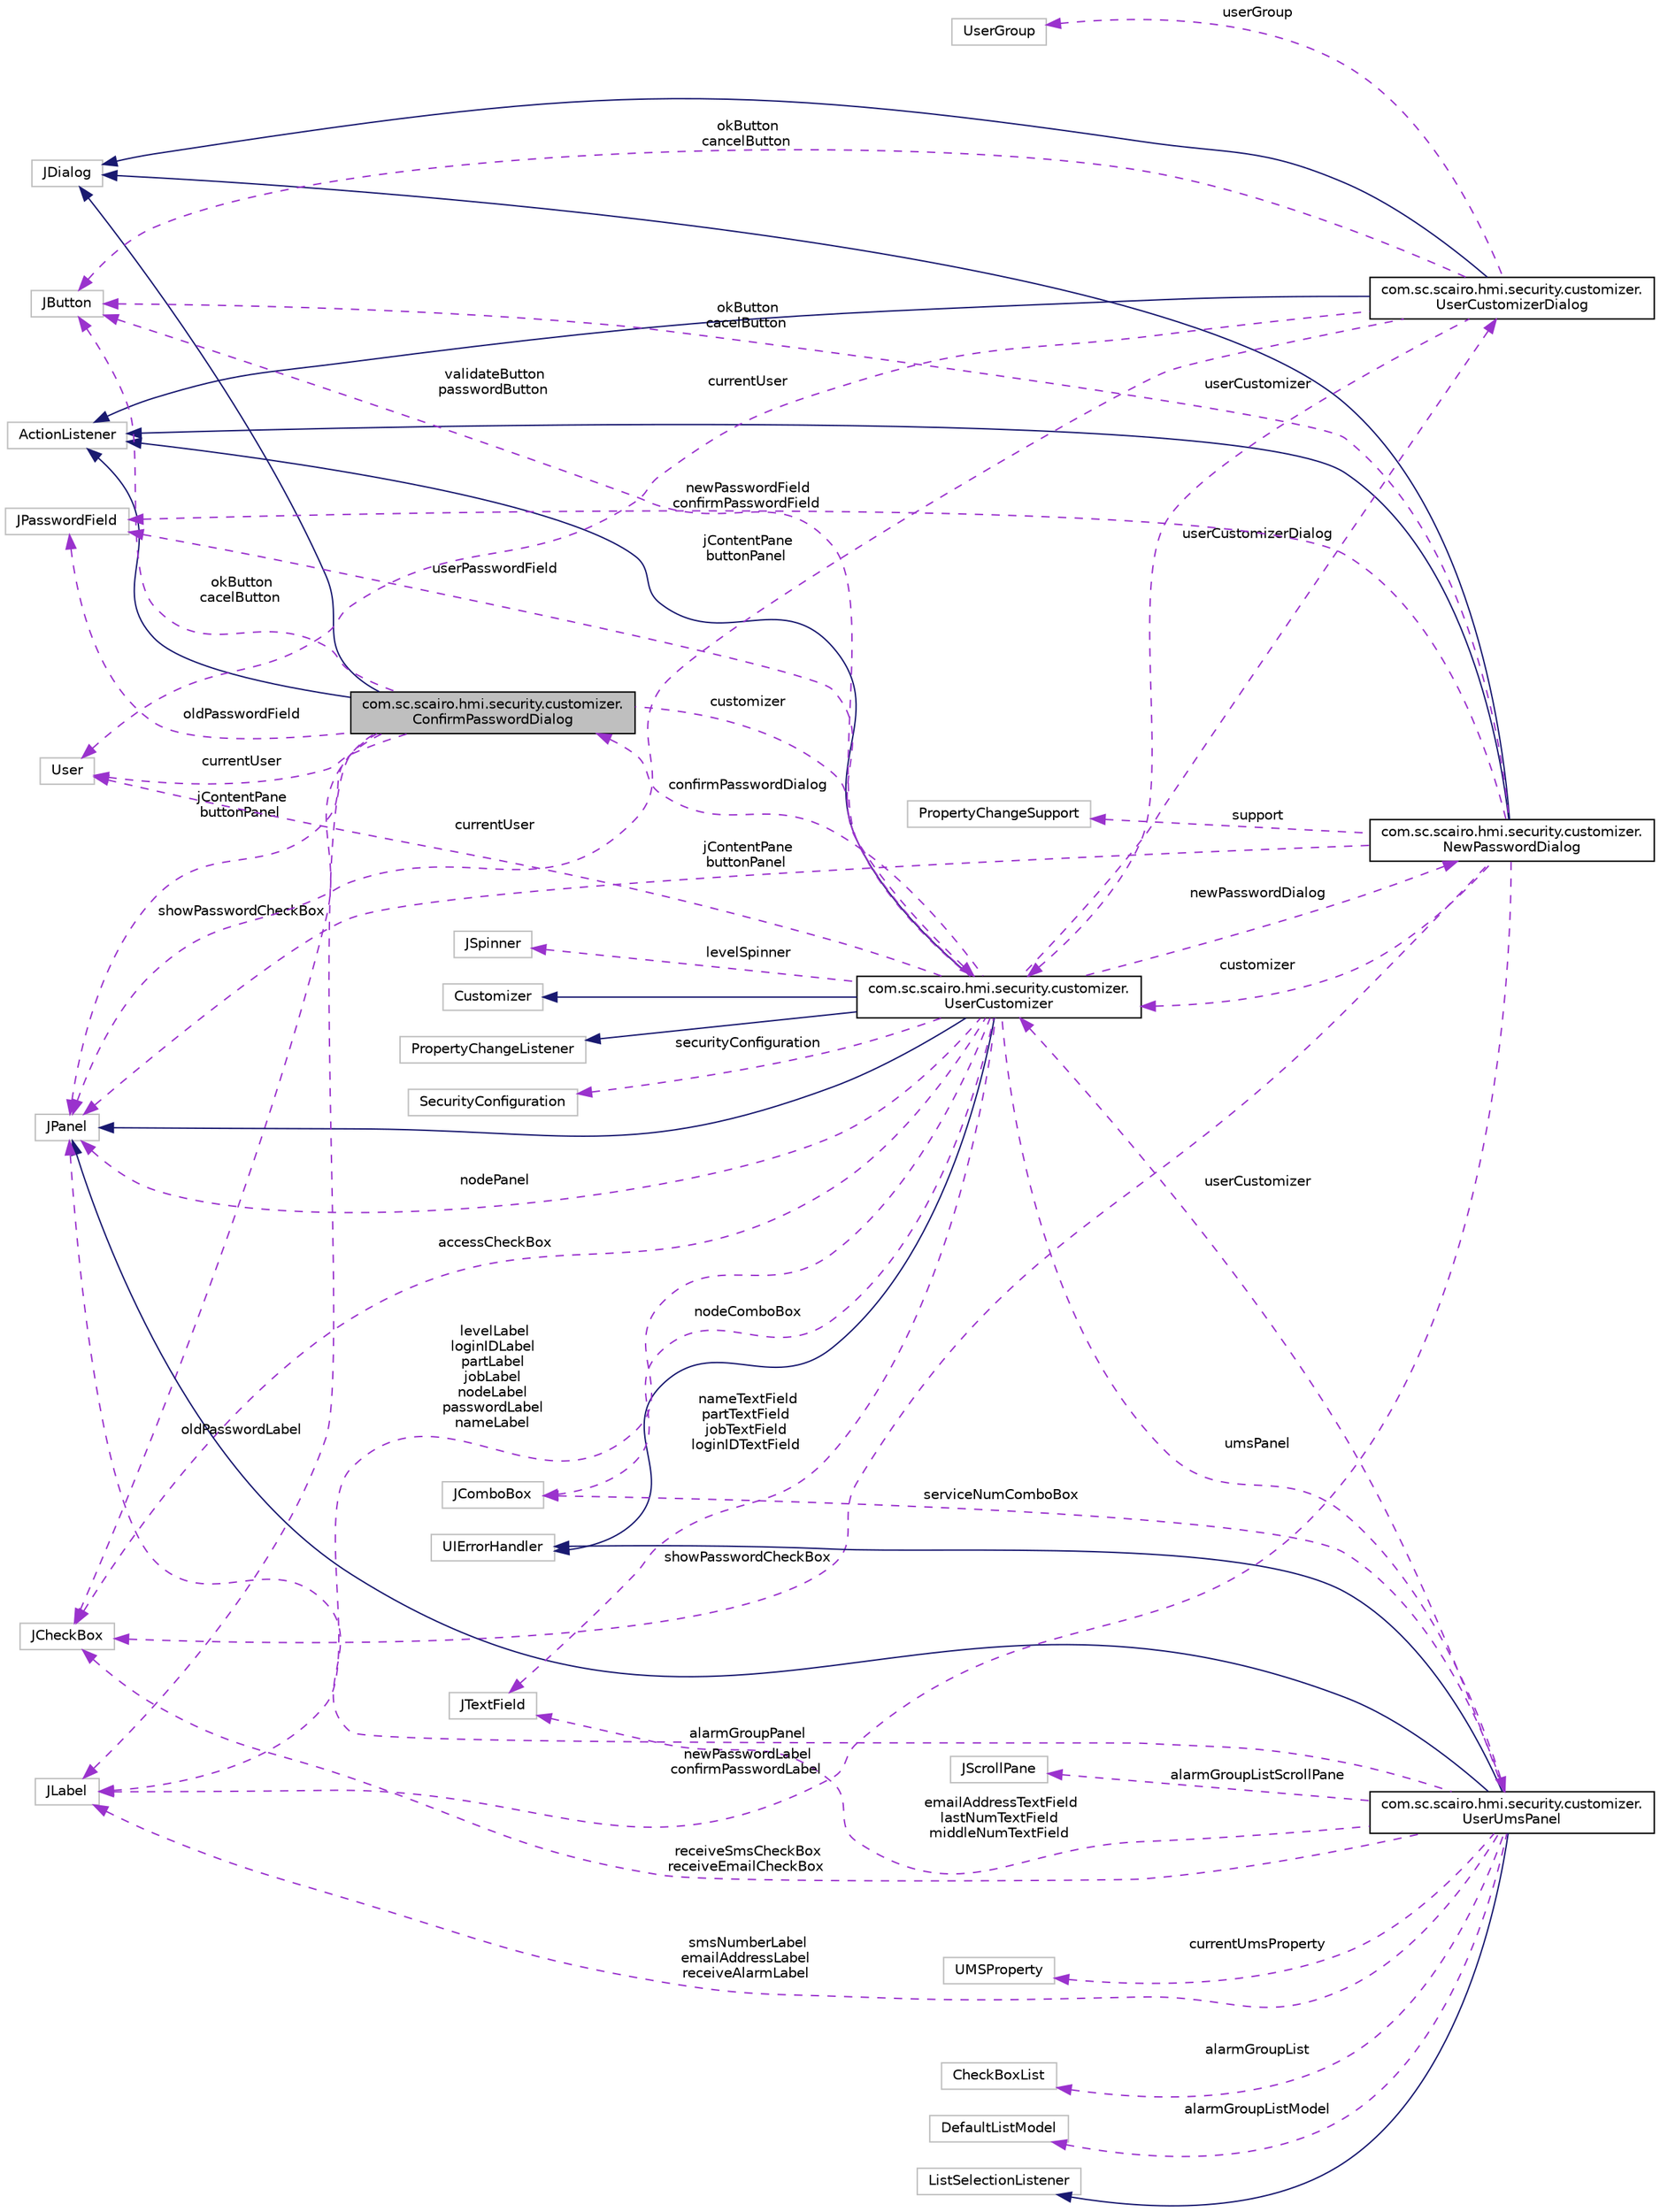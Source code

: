 digraph "com.sc.scairo.hmi.security.customizer.ConfirmPasswordDialog"
{
 // LATEX_PDF_SIZE
  edge [fontname="Helvetica",fontsize="10",labelfontname="Helvetica",labelfontsize="10"];
  node [fontname="Helvetica",fontsize="10",shape=record];
  rankdir="LR";
  Node1 [label="com.sc.scairo.hmi.security.customizer.\lConfirmPasswordDialog",height=0.2,width=0.4,color="black", fillcolor="grey75", style="filled", fontcolor="black",tooltip=" "];
  Node2 -> Node1 [dir="back",color="midnightblue",fontsize="10",style="solid",fontname="Helvetica"];
  Node2 [label="JDialog",height=0.2,width=0.4,color="grey75", fillcolor="white", style="filled",tooltip=" "];
  Node3 -> Node1 [dir="back",color="midnightblue",fontsize="10",style="solid",fontname="Helvetica"];
  Node3 [label="ActionListener",height=0.2,width=0.4,color="grey75", fillcolor="white", style="filled",tooltip=" "];
  Node4 -> Node1 [dir="back",color="darkorchid3",fontsize="10",style="dashed",label=" okButton\ncacelButton" ,fontname="Helvetica"];
  Node4 [label="JButton",height=0.2,width=0.4,color="grey75", fillcolor="white", style="filled",tooltip=" "];
  Node5 -> Node1 [dir="back",color="darkorchid3",fontsize="10",style="dashed",label=" showPasswordCheckBox" ,fontname="Helvetica"];
  Node5 [label="JCheckBox",height=0.2,width=0.4,color="grey75", fillcolor="white", style="filled",tooltip=" "];
  Node6 -> Node1 [dir="back",color="darkorchid3",fontsize="10",style="dashed",label=" customizer" ,fontname="Helvetica"];
  Node6 [label="com.sc.scairo.hmi.security.customizer.\lUserCustomizer",height=0.2,width=0.4,color="black", fillcolor="white", style="filled",URL="$classcom_1_1sc_1_1scairo_1_1hmi_1_1security_1_1customizer_1_1_user_customizer.html",tooltip=" "];
  Node7 -> Node6 [dir="back",color="midnightblue",fontsize="10",style="solid",fontname="Helvetica"];
  Node7 [label="JPanel",height=0.2,width=0.4,color="grey75", fillcolor="white", style="filled",tooltip=" "];
  Node8 -> Node6 [dir="back",color="midnightblue",fontsize="10",style="solid",fontname="Helvetica"];
  Node8 [label="Customizer",height=0.2,width=0.4,color="grey75", fillcolor="white", style="filled",tooltip=" "];
  Node3 -> Node6 [dir="back",color="midnightblue",fontsize="10",style="solid",fontname="Helvetica"];
  Node9 -> Node6 [dir="back",color="midnightblue",fontsize="10",style="solid",fontname="Helvetica"];
  Node9 [label="UIErrorHandler",height=0.2,width=0.4,color="grey75", fillcolor="white", style="filled",tooltip=" "];
  Node10 -> Node6 [dir="back",color="midnightblue",fontsize="10",style="solid",fontname="Helvetica"];
  Node10 [label="PropertyChangeListener",height=0.2,width=0.4,color="grey75", fillcolor="white", style="filled",tooltip=" "];
  Node11 -> Node6 [dir="back",color="darkorchid3",fontsize="10",style="dashed",label=" userCustomizerDialog" ,fontname="Helvetica"];
  Node11 [label="com.sc.scairo.hmi.security.customizer.\lUserCustomizerDialog",height=0.2,width=0.4,color="black", fillcolor="white", style="filled",URL="$classcom_1_1sc_1_1scairo_1_1hmi_1_1security_1_1customizer_1_1_user_customizer_dialog.html",tooltip=" "];
  Node2 -> Node11 [dir="back",color="midnightblue",fontsize="10",style="solid",fontname="Helvetica"];
  Node3 -> Node11 [dir="back",color="midnightblue",fontsize="10",style="solid",fontname="Helvetica"];
  Node4 -> Node11 [dir="back",color="darkorchid3",fontsize="10",style="dashed",label=" okButton\ncancelButton" ,fontname="Helvetica"];
  Node12 -> Node11 [dir="back",color="darkorchid3",fontsize="10",style="dashed",label=" userGroup" ,fontname="Helvetica"];
  Node12 [label="UserGroup",height=0.2,width=0.4,color="grey75", fillcolor="white", style="filled",tooltip=" "];
  Node6 -> Node11 [dir="back",color="darkorchid3",fontsize="10",style="dashed",label=" userCustomizer" ,fontname="Helvetica"];
  Node13 -> Node11 [dir="back",color="darkorchid3",fontsize="10",style="dashed",label=" currentUser" ,fontname="Helvetica"];
  Node13 [label="User",height=0.2,width=0.4,color="grey75", fillcolor="white", style="filled",tooltip=" "];
  Node7 -> Node11 [dir="back",color="darkorchid3",fontsize="10",style="dashed",label=" jContentPane\nbuttonPanel" ,fontname="Helvetica"];
  Node4 -> Node6 [dir="back",color="darkorchid3",fontsize="10",style="dashed",label=" validateButton\npasswordButton" ,fontname="Helvetica"];
  Node5 -> Node6 [dir="back",color="darkorchid3",fontsize="10",style="dashed",label=" accessCheckBox" ,fontname="Helvetica"];
  Node14 -> Node6 [dir="back",color="darkorchid3",fontsize="10",style="dashed",label=" securityConfiguration" ,fontname="Helvetica"];
  Node14 [label="SecurityConfiguration",height=0.2,width=0.4,color="grey75", fillcolor="white", style="filled",tooltip=" "];
  Node15 -> Node6 [dir="back",color="darkorchid3",fontsize="10",style="dashed",label=" nameTextField\npartTextField\njobTextField\nloginIDTextField" ,fontname="Helvetica"];
  Node15 [label="JTextField",height=0.2,width=0.4,color="grey75", fillcolor="white", style="filled",tooltip=" "];
  Node16 -> Node6 [dir="back",color="darkorchid3",fontsize="10",style="dashed",label=" levelSpinner" ,fontname="Helvetica"];
  Node16 [label="JSpinner",height=0.2,width=0.4,color="grey75", fillcolor="white", style="filled",tooltip=" "];
  Node17 -> Node6 [dir="back",color="darkorchid3",fontsize="10",style="dashed",label=" userPasswordField" ,fontname="Helvetica"];
  Node17 [label="JPasswordField",height=0.2,width=0.4,color="grey75", fillcolor="white", style="filled",tooltip=" "];
  Node1 -> Node6 [dir="back",color="darkorchid3",fontsize="10",style="dashed",label=" confirmPasswordDialog" ,fontname="Helvetica"];
  Node18 -> Node6 [dir="back",color="darkorchid3",fontsize="10",style="dashed",label=" umsPanel" ,fontname="Helvetica"];
  Node18 [label="com.sc.scairo.hmi.security.customizer.\lUserUmsPanel",height=0.2,width=0.4,color="black", fillcolor="white", style="filled",URL="$classcom_1_1sc_1_1scairo_1_1hmi_1_1security_1_1customizer_1_1_user_ums_panel.html",tooltip=" "];
  Node7 -> Node18 [dir="back",color="midnightblue",fontsize="10",style="solid",fontname="Helvetica"];
  Node19 -> Node18 [dir="back",color="midnightblue",fontsize="10",style="solid",fontname="Helvetica"];
  Node19 [label="ListSelectionListener",height=0.2,width=0.4,color="grey75", fillcolor="white", style="filled",tooltip=" "];
  Node9 -> Node18 [dir="back",color="midnightblue",fontsize="10",style="solid",fontname="Helvetica"];
  Node5 -> Node18 [dir="back",color="darkorchid3",fontsize="10",style="dashed",label=" receiveSmsCheckBox\nreceiveEmailCheckBox" ,fontname="Helvetica"];
  Node15 -> Node18 [dir="back",color="darkorchid3",fontsize="10",style="dashed",label=" emailAddressTextField\nlastNumTextField\nmiddleNumTextField" ,fontname="Helvetica"];
  Node20 -> Node18 [dir="back",color="darkorchid3",fontsize="10",style="dashed",label=" currentUmsProperty" ,fontname="Helvetica"];
  Node20 [label="UMSProperty",height=0.2,width=0.4,color="grey75", fillcolor="white", style="filled",tooltip=" "];
  Node21 -> Node18 [dir="back",color="darkorchid3",fontsize="10",style="dashed",label=" alarmGroupList" ,fontname="Helvetica"];
  Node21 [label="CheckBoxList",height=0.2,width=0.4,color="grey75", fillcolor="white", style="filled",tooltip=" "];
  Node22 -> Node18 [dir="back",color="darkorchid3",fontsize="10",style="dashed",label=" alarmGroupListModel" ,fontname="Helvetica"];
  Node22 [label="DefaultListModel",height=0.2,width=0.4,color="grey75", fillcolor="white", style="filled",tooltip=" "];
  Node6 -> Node18 [dir="back",color="darkorchid3",fontsize="10",style="dashed",label=" userCustomizer" ,fontname="Helvetica"];
  Node23 -> Node18 [dir="back",color="darkorchid3",fontsize="10",style="dashed",label=" serviceNumComboBox" ,fontname="Helvetica"];
  Node23 [label="JComboBox",height=0.2,width=0.4,color="grey75", fillcolor="white", style="filled",tooltip=" "];
  Node24 -> Node18 [dir="back",color="darkorchid3",fontsize="10",style="dashed",label=" smsNumberLabel\nemailAddressLabel\nreceiveAlarmLabel" ,fontname="Helvetica"];
  Node24 [label="JLabel",height=0.2,width=0.4,color="grey75", fillcolor="white", style="filled",tooltip=" "];
  Node7 -> Node18 [dir="back",color="darkorchid3",fontsize="10",style="dashed",label=" alarmGroupPanel" ,fontname="Helvetica"];
  Node25 -> Node18 [dir="back",color="darkorchid3",fontsize="10",style="dashed",label=" alarmGroupListScrollPane" ,fontname="Helvetica"];
  Node25 [label="JScrollPane",height=0.2,width=0.4,color="grey75", fillcolor="white", style="filled",tooltip=" "];
  Node23 -> Node6 [dir="back",color="darkorchid3",fontsize="10",style="dashed",label=" nodeComboBox" ,fontname="Helvetica"];
  Node13 -> Node6 [dir="back",color="darkorchid3",fontsize="10",style="dashed",label=" currentUser" ,fontname="Helvetica"];
  Node24 -> Node6 [dir="back",color="darkorchid3",fontsize="10",style="dashed",label=" levelLabel\nloginIDLabel\npartLabel\njobLabel\nnodeLabel\npasswordLabel\nnameLabel" ,fontname="Helvetica"];
  Node7 -> Node6 [dir="back",color="darkorchid3",fontsize="10",style="dashed",label=" nodePanel" ,fontname="Helvetica"];
  Node26 -> Node6 [dir="back",color="darkorchid3",fontsize="10",style="dashed",label=" newPasswordDialog" ,fontname="Helvetica"];
  Node26 [label="com.sc.scairo.hmi.security.customizer.\lNewPasswordDialog",height=0.2,width=0.4,color="black", fillcolor="white", style="filled",URL="$classcom_1_1sc_1_1scairo_1_1hmi_1_1security_1_1customizer_1_1_new_password_dialog.html",tooltip=" "];
  Node2 -> Node26 [dir="back",color="midnightblue",fontsize="10",style="solid",fontname="Helvetica"];
  Node3 -> Node26 [dir="back",color="midnightblue",fontsize="10",style="solid",fontname="Helvetica"];
  Node4 -> Node26 [dir="back",color="darkorchid3",fontsize="10",style="dashed",label=" okButton\ncacelButton" ,fontname="Helvetica"];
  Node5 -> Node26 [dir="back",color="darkorchid3",fontsize="10",style="dashed",label=" showPasswordCheckBox" ,fontname="Helvetica"];
  Node6 -> Node26 [dir="back",color="darkorchid3",fontsize="10",style="dashed",label=" customizer" ,fontname="Helvetica"];
  Node17 -> Node26 [dir="back",color="darkorchid3",fontsize="10",style="dashed",label=" newPasswordField\nconfirmPasswordField" ,fontname="Helvetica"];
  Node24 -> Node26 [dir="back",color="darkorchid3",fontsize="10",style="dashed",label=" newPasswordLabel\nconfirmPasswordLabel" ,fontname="Helvetica"];
  Node7 -> Node26 [dir="back",color="darkorchid3",fontsize="10",style="dashed",label=" jContentPane\nbuttonPanel" ,fontname="Helvetica"];
  Node27 -> Node26 [dir="back",color="darkorchid3",fontsize="10",style="dashed",label=" support" ,fontname="Helvetica"];
  Node27 [label="PropertyChangeSupport",height=0.2,width=0.4,color="grey75", fillcolor="white", style="filled",tooltip=" "];
  Node17 -> Node1 [dir="back",color="darkorchid3",fontsize="10",style="dashed",label=" oldPasswordField" ,fontname="Helvetica"];
  Node13 -> Node1 [dir="back",color="darkorchid3",fontsize="10",style="dashed",label=" currentUser" ,fontname="Helvetica"];
  Node24 -> Node1 [dir="back",color="darkorchid3",fontsize="10",style="dashed",label=" oldPasswordLabel" ,fontname="Helvetica"];
  Node7 -> Node1 [dir="back",color="darkorchid3",fontsize="10",style="dashed",label=" jContentPane\nbuttonPanel" ,fontname="Helvetica"];
}
